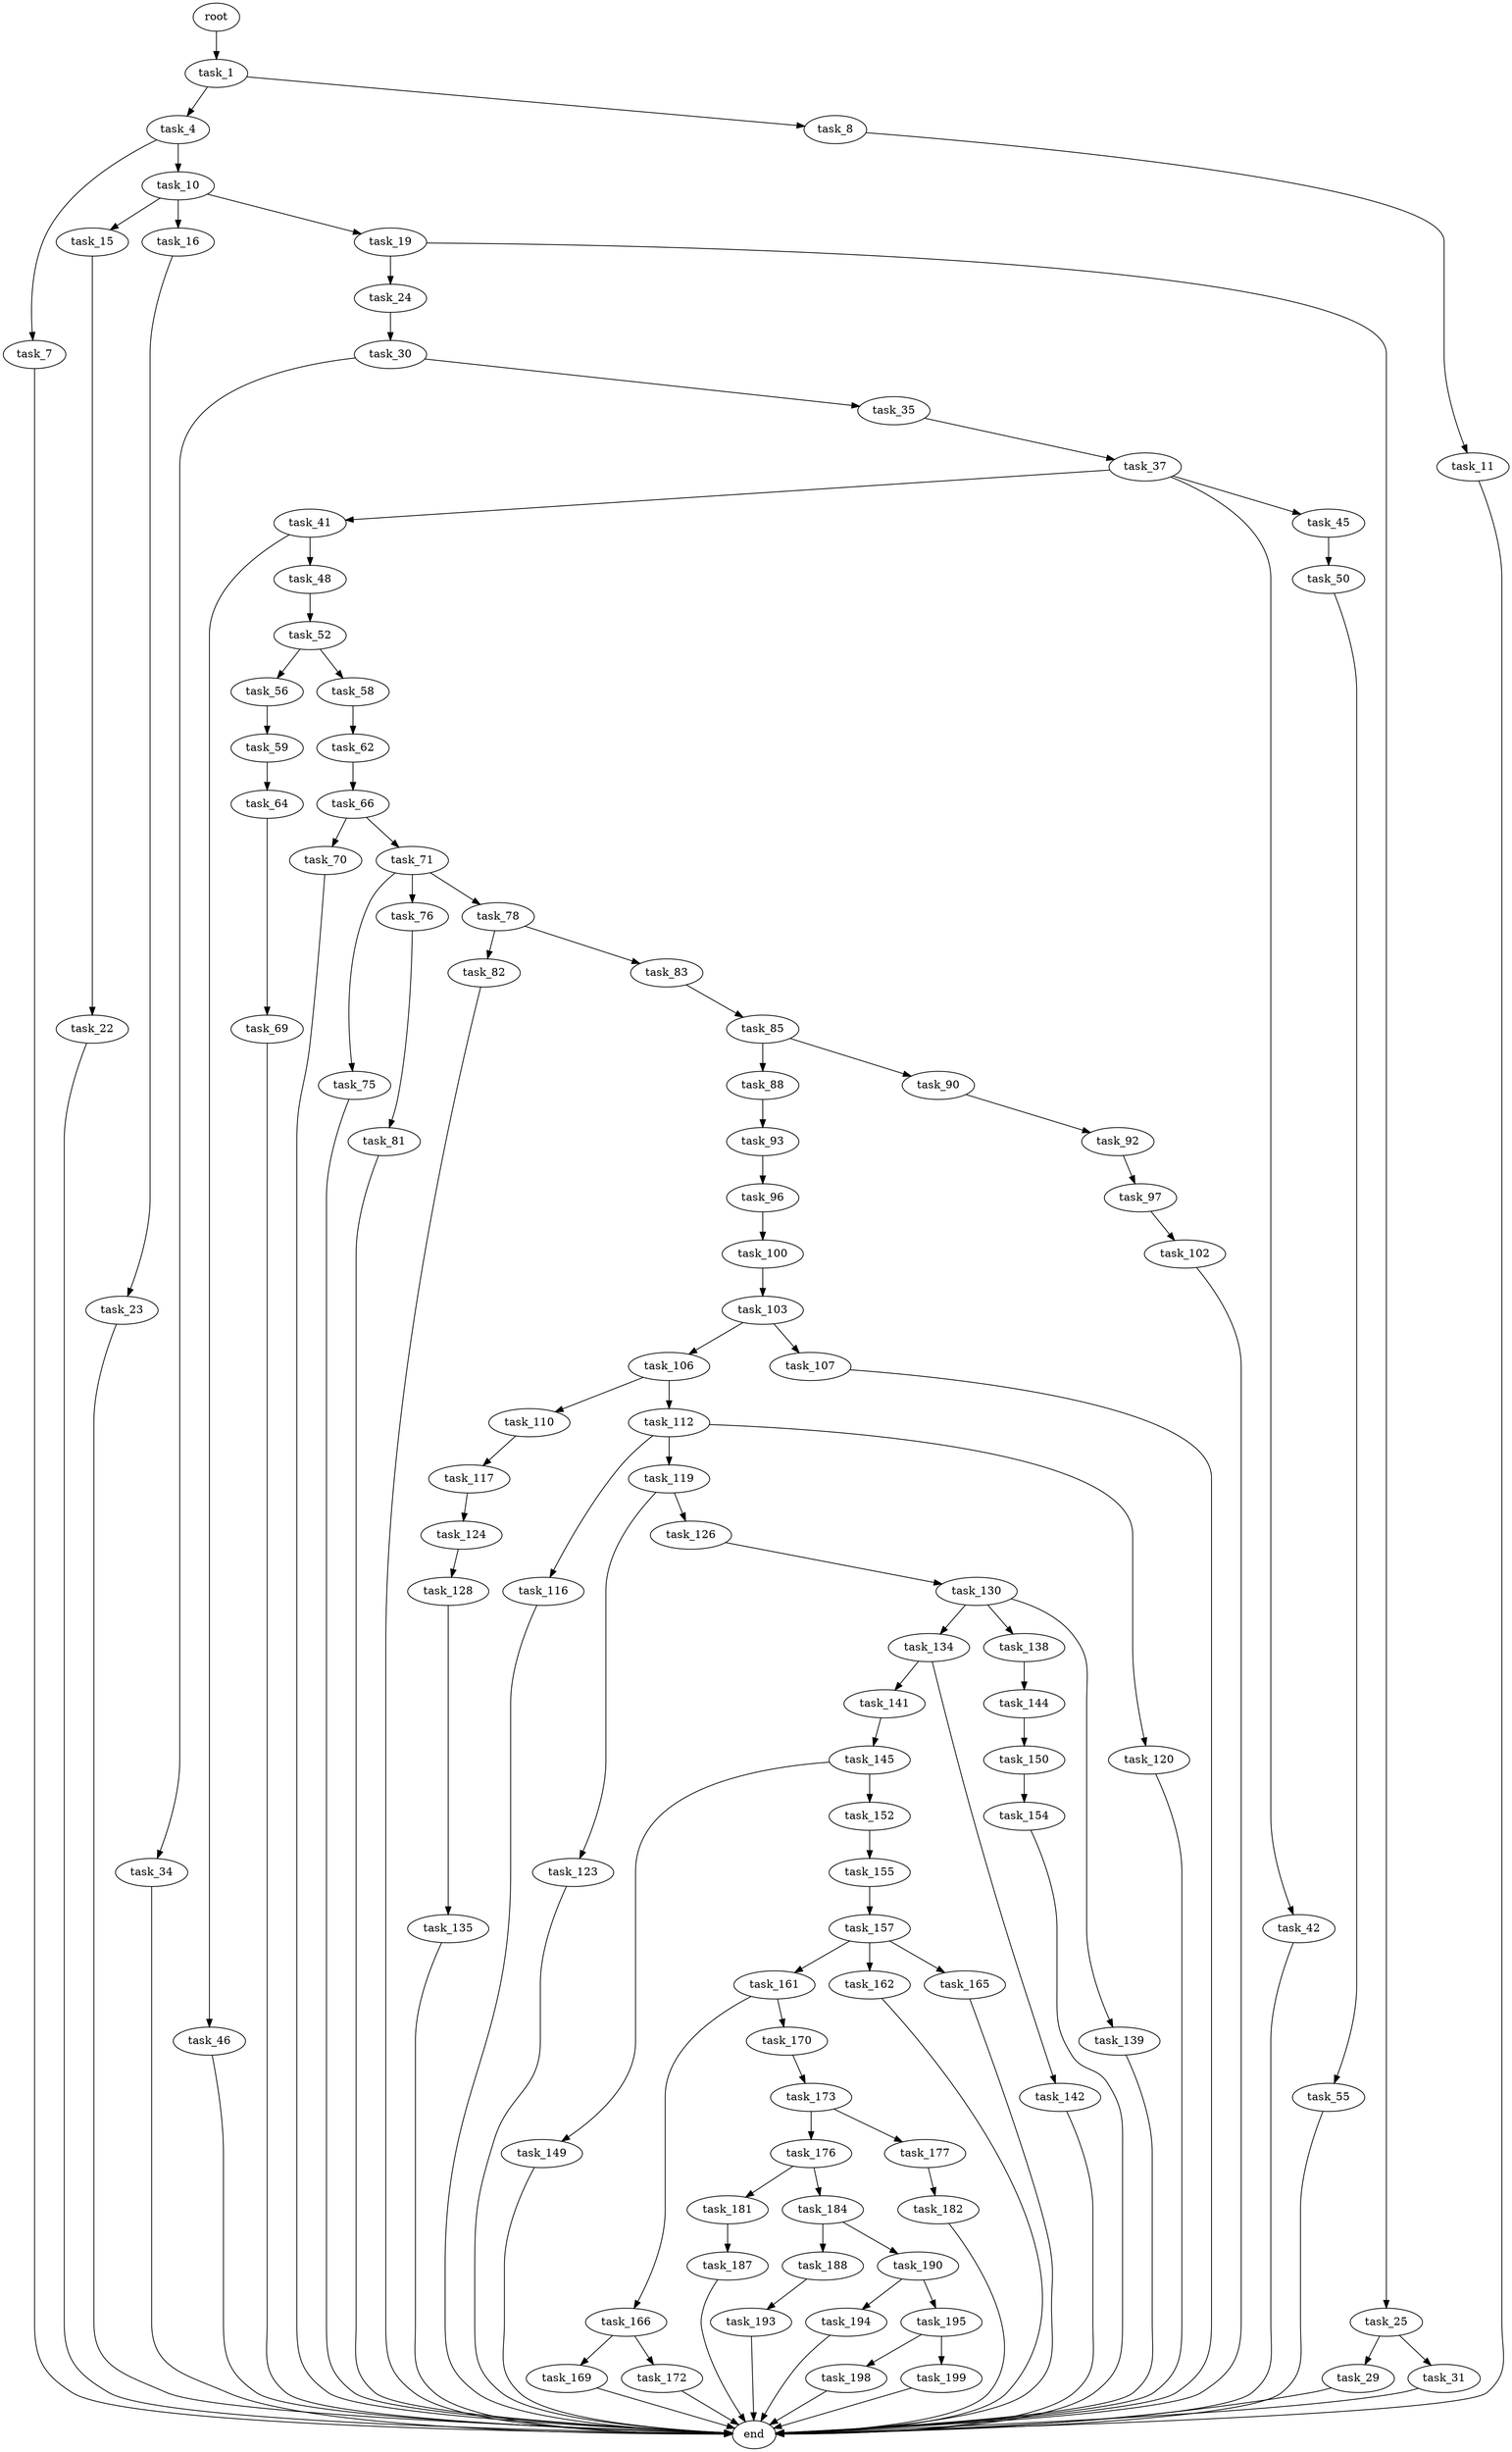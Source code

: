 digraph G {
  root [size="0.000000"];
  task_1 [size="134217728000.000000"];
  task_4 [size="433886187158.000000"];
  task_8 [size="19204470474.000000"];
  task_7 [size="95393005664.000000"];
  task_10 [size="1189182800879.000000"];
  end [size="0.000000"];
  task_11 [size="549755813888.000000"];
  task_15 [size="4126984250.000000"];
  task_16 [size="782757789696.000000"];
  task_19 [size="19531754764.000000"];
  task_22 [size="782757789696.000000"];
  task_23 [size="1073741824000.000000"];
  task_24 [size="231928233984.000000"];
  task_25 [size="24924515774.000000"];
  task_30 [size="13697196056.000000"];
  task_29 [size="368293445632.000000"];
  task_31 [size="368293445632.000000"];
  task_34 [size="849450954092.000000"];
  task_35 [size="231928233984.000000"];
  task_37 [size="492238564134.000000"];
  task_41 [size="194896158645.000000"];
  task_42 [size="72932155734.000000"];
  task_45 [size="134217728000.000000"];
  task_46 [size="5583655565.000000"];
  task_48 [size="901427253.000000"];
  task_50 [size="549755813888.000000"];
  task_52 [size="95472238928.000000"];
  task_55 [size="9755130159.000000"];
  task_56 [size="514044773158.000000"];
  task_58 [size="28991029248.000000"];
  task_59 [size="1654435655.000000"];
  task_62 [size="9274605852.000000"];
  task_64 [size="341569461281.000000"];
  task_66 [size="106668786811.000000"];
  task_69 [size="452225815925.000000"];
  task_70 [size="14968702291.000000"];
  task_71 [size="7777227862.000000"];
  task_75 [size="46256466447.000000"];
  task_76 [size="549755813888.000000"];
  task_78 [size="231928233984.000000"];
  task_81 [size="3836255131.000000"];
  task_82 [size="1402156354684.000000"];
  task_83 [size="231928233984.000000"];
  task_85 [size="368293445632.000000"];
  task_88 [size="231928233984.000000"];
  task_90 [size="368293445632.000000"];
  task_93 [size="387598843610.000000"];
  task_92 [size="68719476736.000000"];
  task_97 [size="320767907354.000000"];
  task_96 [size="8126754208.000000"];
  task_100 [size="68719476736.000000"];
  task_102 [size="6626796576.000000"];
  task_103 [size="800207048108.000000"];
  task_106 [size="26451000478.000000"];
  task_107 [size="68719476736.000000"];
  task_110 [size="1736854287.000000"];
  task_112 [size="823394455260.000000"];
  task_117 [size="549755813888.000000"];
  task_116 [size="179489584788.000000"];
  task_119 [size="8589934592.000000"];
  task_120 [size="8589934592.000000"];
  task_124 [size="68719476736.000000"];
  task_123 [size="549755813888.000000"];
  task_126 [size="1073741824000.000000"];
  task_128 [size="110855045167.000000"];
  task_130 [size="368293445632.000000"];
  task_135 [size="1417891658294.000000"];
  task_134 [size="9673866625.000000"];
  task_138 [size="134217728000.000000"];
  task_139 [size="427514002364.000000"];
  task_141 [size="68719476736.000000"];
  task_142 [size="231928233984.000000"];
  task_144 [size="549755813888.000000"];
  task_145 [size="231928233984.000000"];
  task_150 [size="2384267383.000000"];
  task_149 [size="67375565182.000000"];
  task_152 [size="134217728000.000000"];
  task_154 [size="13191809646.000000"];
  task_155 [size="24475009766.000000"];
  task_157 [size="782757789696.000000"];
  task_161 [size="10805629470.000000"];
  task_162 [size="1073741824000.000000"];
  task_165 [size="29435756529.000000"];
  task_166 [size="821552402.000000"];
  task_170 [size="8589934592.000000"];
  task_169 [size="231928233984.000000"];
  task_172 [size="3577531047.000000"];
  task_173 [size="8070683791.000000"];
  task_176 [size="1151695922174.000000"];
  task_177 [size="440660103302.000000"];
  task_181 [size="134217728000.000000"];
  task_184 [size="12569829111.000000"];
  task_182 [size="1073741824000.000000"];
  task_187 [size="19566496534.000000"];
  task_188 [size="8589934592.000000"];
  task_190 [size="4941627576.000000"];
  task_193 [size="42720344019.000000"];
  task_194 [size="775664402344.000000"];
  task_195 [size="17424962030.000000"];
  task_198 [size="31333700219.000000"];
  task_199 [size="9913636286.000000"];

  root -> task_1 [size="1.000000"];
  task_1 -> task_4 [size="209715200.000000"];
  task_1 -> task_8 [size="209715200.000000"];
  task_4 -> task_7 [size="301989888.000000"];
  task_4 -> task_10 [size="301989888.000000"];
  task_8 -> task_11 [size="301989888.000000"];
  task_7 -> end [size="1.000000"];
  task_10 -> task_15 [size="838860800.000000"];
  task_10 -> task_16 [size="838860800.000000"];
  task_10 -> task_19 [size="838860800.000000"];
  task_11 -> end [size="1.000000"];
  task_15 -> task_22 [size="75497472.000000"];
  task_16 -> task_23 [size="679477248.000000"];
  task_19 -> task_24 [size="536870912.000000"];
  task_19 -> task_25 [size="536870912.000000"];
  task_22 -> end [size="1.000000"];
  task_23 -> end [size="1.000000"];
  task_24 -> task_30 [size="301989888.000000"];
  task_25 -> task_29 [size="536870912.000000"];
  task_25 -> task_31 [size="536870912.000000"];
  task_30 -> task_34 [size="33554432.000000"];
  task_30 -> task_35 [size="33554432.000000"];
  task_29 -> end [size="1.000000"];
  task_31 -> end [size="1.000000"];
  task_34 -> end [size="1.000000"];
  task_35 -> task_37 [size="301989888.000000"];
  task_37 -> task_41 [size="411041792.000000"];
  task_37 -> task_42 [size="411041792.000000"];
  task_37 -> task_45 [size="411041792.000000"];
  task_41 -> task_46 [size="209715200.000000"];
  task_41 -> task_48 [size="209715200.000000"];
  task_42 -> end [size="1.000000"];
  task_45 -> task_50 [size="209715200.000000"];
  task_46 -> end [size="1.000000"];
  task_48 -> task_52 [size="75497472.000000"];
  task_50 -> task_55 [size="536870912.000000"];
  task_52 -> task_56 [size="75497472.000000"];
  task_52 -> task_58 [size="75497472.000000"];
  task_55 -> end [size="1.000000"];
  task_56 -> task_59 [size="679477248.000000"];
  task_58 -> task_62 [size="75497472.000000"];
  task_59 -> task_64 [size="75497472.000000"];
  task_62 -> task_66 [size="209715200.000000"];
  task_64 -> task_69 [size="301989888.000000"];
  task_66 -> task_70 [size="75497472.000000"];
  task_66 -> task_71 [size="75497472.000000"];
  task_69 -> end [size="1.000000"];
  task_70 -> end [size="1.000000"];
  task_71 -> task_75 [size="134217728.000000"];
  task_71 -> task_76 [size="134217728.000000"];
  task_71 -> task_78 [size="134217728.000000"];
  task_75 -> end [size="1.000000"];
  task_76 -> task_81 [size="536870912.000000"];
  task_78 -> task_82 [size="301989888.000000"];
  task_78 -> task_83 [size="301989888.000000"];
  task_81 -> end [size="1.000000"];
  task_82 -> end [size="1.000000"];
  task_83 -> task_85 [size="301989888.000000"];
  task_85 -> task_88 [size="411041792.000000"];
  task_85 -> task_90 [size="411041792.000000"];
  task_88 -> task_93 [size="301989888.000000"];
  task_90 -> task_92 [size="411041792.000000"];
  task_93 -> task_96 [size="838860800.000000"];
  task_92 -> task_97 [size="134217728.000000"];
  task_97 -> task_102 [size="209715200.000000"];
  task_96 -> task_100 [size="301989888.000000"];
  task_100 -> task_103 [size="134217728.000000"];
  task_102 -> end [size="1.000000"];
  task_103 -> task_106 [size="536870912.000000"];
  task_103 -> task_107 [size="536870912.000000"];
  task_106 -> task_110 [size="838860800.000000"];
  task_106 -> task_112 [size="838860800.000000"];
  task_107 -> end [size="1.000000"];
  task_110 -> task_117 [size="33554432.000000"];
  task_112 -> task_116 [size="536870912.000000"];
  task_112 -> task_119 [size="536870912.000000"];
  task_112 -> task_120 [size="536870912.000000"];
  task_117 -> task_124 [size="536870912.000000"];
  task_116 -> end [size="1.000000"];
  task_119 -> task_123 [size="33554432.000000"];
  task_119 -> task_126 [size="33554432.000000"];
  task_120 -> end [size="1.000000"];
  task_124 -> task_128 [size="134217728.000000"];
  task_123 -> end [size="1.000000"];
  task_126 -> task_130 [size="838860800.000000"];
  task_128 -> task_135 [size="209715200.000000"];
  task_130 -> task_134 [size="411041792.000000"];
  task_130 -> task_138 [size="411041792.000000"];
  task_130 -> task_139 [size="411041792.000000"];
  task_135 -> end [size="1.000000"];
  task_134 -> task_141 [size="679477248.000000"];
  task_134 -> task_142 [size="679477248.000000"];
  task_138 -> task_144 [size="209715200.000000"];
  task_139 -> end [size="1.000000"];
  task_141 -> task_145 [size="134217728.000000"];
  task_142 -> end [size="1.000000"];
  task_144 -> task_150 [size="536870912.000000"];
  task_145 -> task_149 [size="301989888.000000"];
  task_145 -> task_152 [size="301989888.000000"];
  task_150 -> task_154 [size="75497472.000000"];
  task_149 -> end [size="1.000000"];
  task_152 -> task_155 [size="209715200.000000"];
  task_154 -> end [size="1.000000"];
  task_155 -> task_157 [size="838860800.000000"];
  task_157 -> task_161 [size="679477248.000000"];
  task_157 -> task_162 [size="679477248.000000"];
  task_157 -> task_165 [size="679477248.000000"];
  task_161 -> task_166 [size="411041792.000000"];
  task_161 -> task_170 [size="411041792.000000"];
  task_162 -> end [size="1.000000"];
  task_165 -> end [size="1.000000"];
  task_166 -> task_169 [size="33554432.000000"];
  task_166 -> task_172 [size="33554432.000000"];
  task_170 -> task_173 [size="33554432.000000"];
  task_169 -> end [size="1.000000"];
  task_172 -> end [size="1.000000"];
  task_173 -> task_176 [size="411041792.000000"];
  task_173 -> task_177 [size="411041792.000000"];
  task_176 -> task_181 [size="838860800.000000"];
  task_176 -> task_184 [size="838860800.000000"];
  task_177 -> task_182 [size="679477248.000000"];
  task_181 -> task_187 [size="209715200.000000"];
  task_184 -> task_188 [size="411041792.000000"];
  task_184 -> task_190 [size="411041792.000000"];
  task_182 -> end [size="1.000000"];
  task_187 -> end [size="1.000000"];
  task_188 -> task_193 [size="33554432.000000"];
  task_190 -> task_194 [size="536870912.000000"];
  task_190 -> task_195 [size="536870912.000000"];
  task_193 -> end [size="1.000000"];
  task_194 -> end [size="1.000000"];
  task_195 -> task_198 [size="411041792.000000"];
  task_195 -> task_199 [size="411041792.000000"];
  task_198 -> end [size="1.000000"];
  task_199 -> end [size="1.000000"];
}
